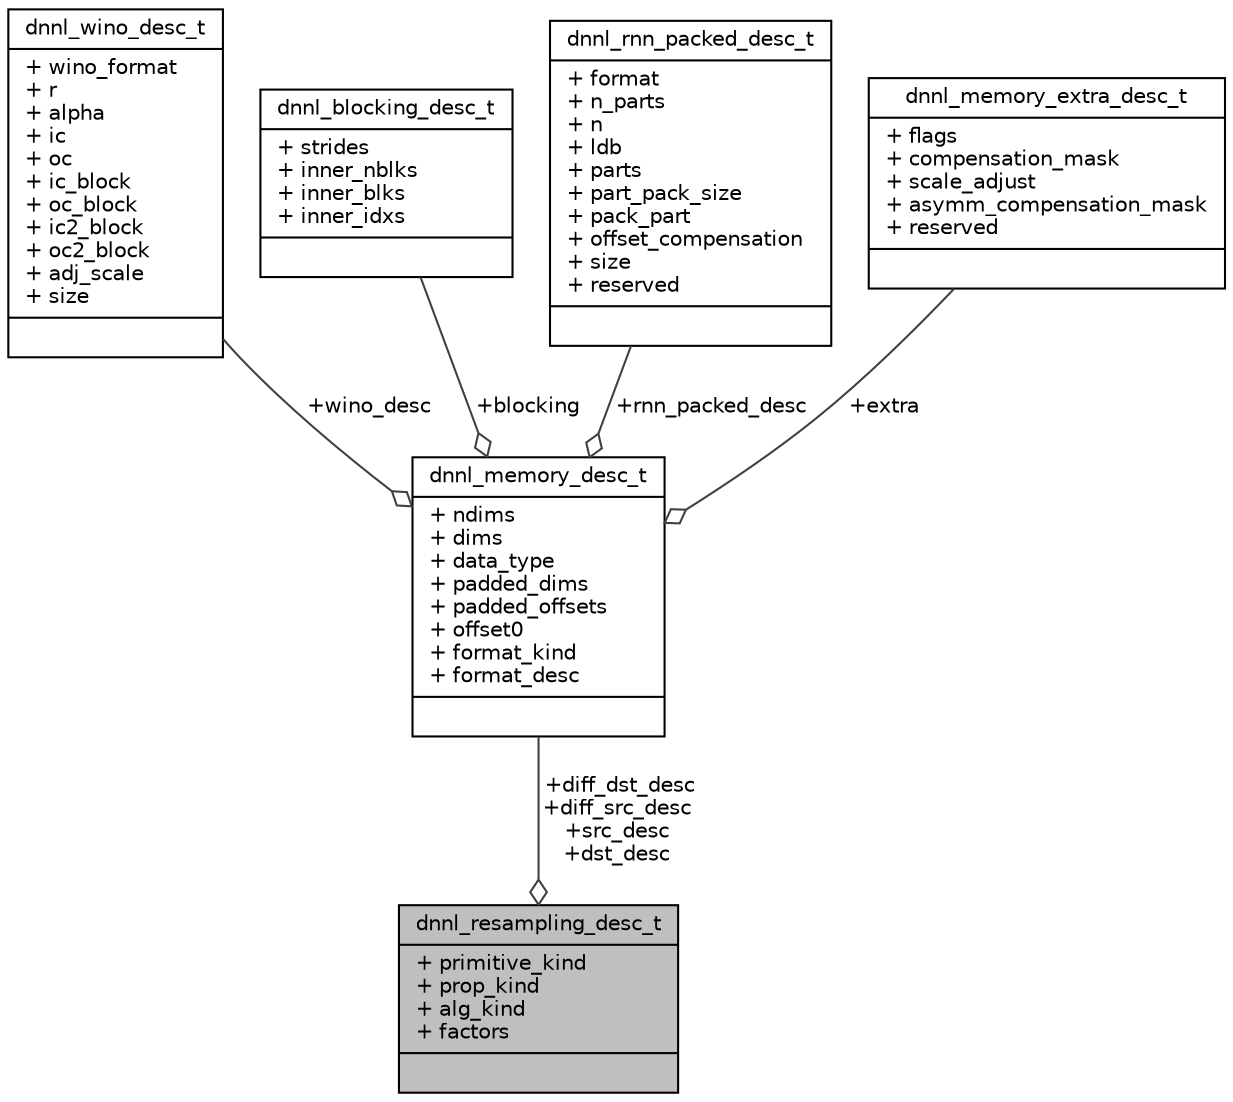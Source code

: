 digraph "dnnl_resampling_desc_t"
{
 // LATEX_PDF_SIZE
  edge [fontname="Helvetica",fontsize="10",labelfontname="Helvetica",labelfontsize="10"];
  node [fontname="Helvetica",fontsize="10",shape=record];
  Node1 [label="{dnnl_resampling_desc_t\n|+ primitive_kind\l+ prop_kind\l+ alg_kind\l+ factors\l|}",height=0.2,width=0.4,color="black", fillcolor="grey75", style="filled", fontcolor="black",tooltip="A descriptor of resampling operation."];
  Node2 -> Node1 [color="grey25",fontsize="10",style="solid",label=" +diff_dst_desc\n+diff_src_desc\n+src_desc\n+dst_desc" ,arrowhead="odiamond",fontname="Helvetica"];
  Node2 [label="{dnnl_memory_desc_t\n|+ ndims\l+ dims\l+ data_type\l+ padded_dims\l+ padded_offsets\l+ offset0\l+ format_kind\l+ format_desc\l|}",height=0.2,width=0.4,color="black", fillcolor="white", style="filled",URL="$structdnnl__memory__desc__t.html",tooltip=" "];
  Node3 -> Node2 [color="grey25",fontsize="10",style="solid",label=" +wino_desc" ,arrowhead="odiamond",fontname="Helvetica"];
  Node3 [label="{dnnl_wino_desc_t\n|+ wino_format\l+ r\l+ alpha\l+ ic\l+ oc\l+ ic_block\l+ oc_block\l+ ic2_block\l+ oc2_block\l+ adj_scale\l+ size\l|}",height=0.2,width=0.4,color="black", fillcolor="white", style="filled",URL="$structdnnl__wino__desc__t.html",tooltip="Description of tensor of weights for winograd 2x3 convolution."];
  Node4 -> Node2 [color="grey25",fontsize="10",style="solid",label=" +blocking" ,arrowhead="odiamond",fontname="Helvetica"];
  Node4 [label="{dnnl_blocking_desc_t\n|+ strides\l+ inner_nblks\l+ inner_blks\l+ inner_idxs\l|}",height=0.2,width=0.4,color="black", fillcolor="white", style="filled",URL="$structdnnl__blocking__desc__t.html",tooltip=" "];
  Node5 -> Node2 [color="grey25",fontsize="10",style="solid",label=" +rnn_packed_desc" ,arrowhead="odiamond",fontname="Helvetica"];
  Node5 [label="{dnnl_rnn_packed_desc_t\n|+ format\l+ n_parts\l+ n\l+ ldb\l+ parts\l+ part_pack_size\l+ pack_part\l+ offset_compensation\l+ size\l+ reserved\l|}",height=0.2,width=0.4,color="black", fillcolor="white", style="filled",URL="$structdnnl__rnn__packed__desc__t.html",tooltip="Description of tensor of packed weights for rnn."];
  Node6 -> Node2 [color="grey25",fontsize="10",style="solid",label=" +extra" ,arrowhead="odiamond",fontname="Helvetica"];
  Node6 [label="{dnnl_memory_extra_desc_t\n|+ flags\l+ compensation_mask\l+ scale_adjust\l+ asymm_compensation_mask\l+ reserved\l|}",height=0.2,width=0.4,color="black", fillcolor="white", style="filled",URL="$structdnnl__memory__extra__desc__t.html",tooltip="Description of extra information stored in memory."];
}
